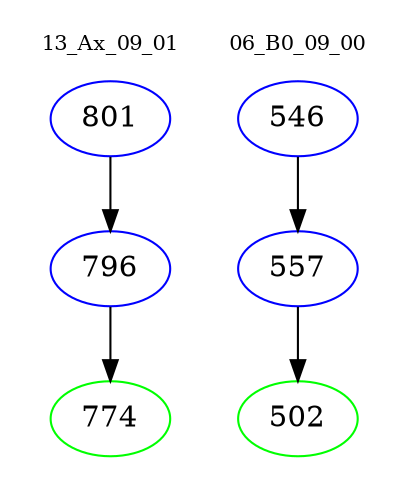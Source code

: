digraph{
subgraph cluster_0 {
color = white
label = "13_Ax_09_01";
fontsize=10;
T0_801 [label="801", color="blue"]
T0_801 -> T0_796 [color="black"]
T0_796 [label="796", color="blue"]
T0_796 -> T0_774 [color="black"]
T0_774 [label="774", color="green"]
}
subgraph cluster_1 {
color = white
label = "06_B0_09_00";
fontsize=10;
T1_546 [label="546", color="blue"]
T1_546 -> T1_557 [color="black"]
T1_557 [label="557", color="blue"]
T1_557 -> T1_502 [color="black"]
T1_502 [label="502", color="green"]
}
}
